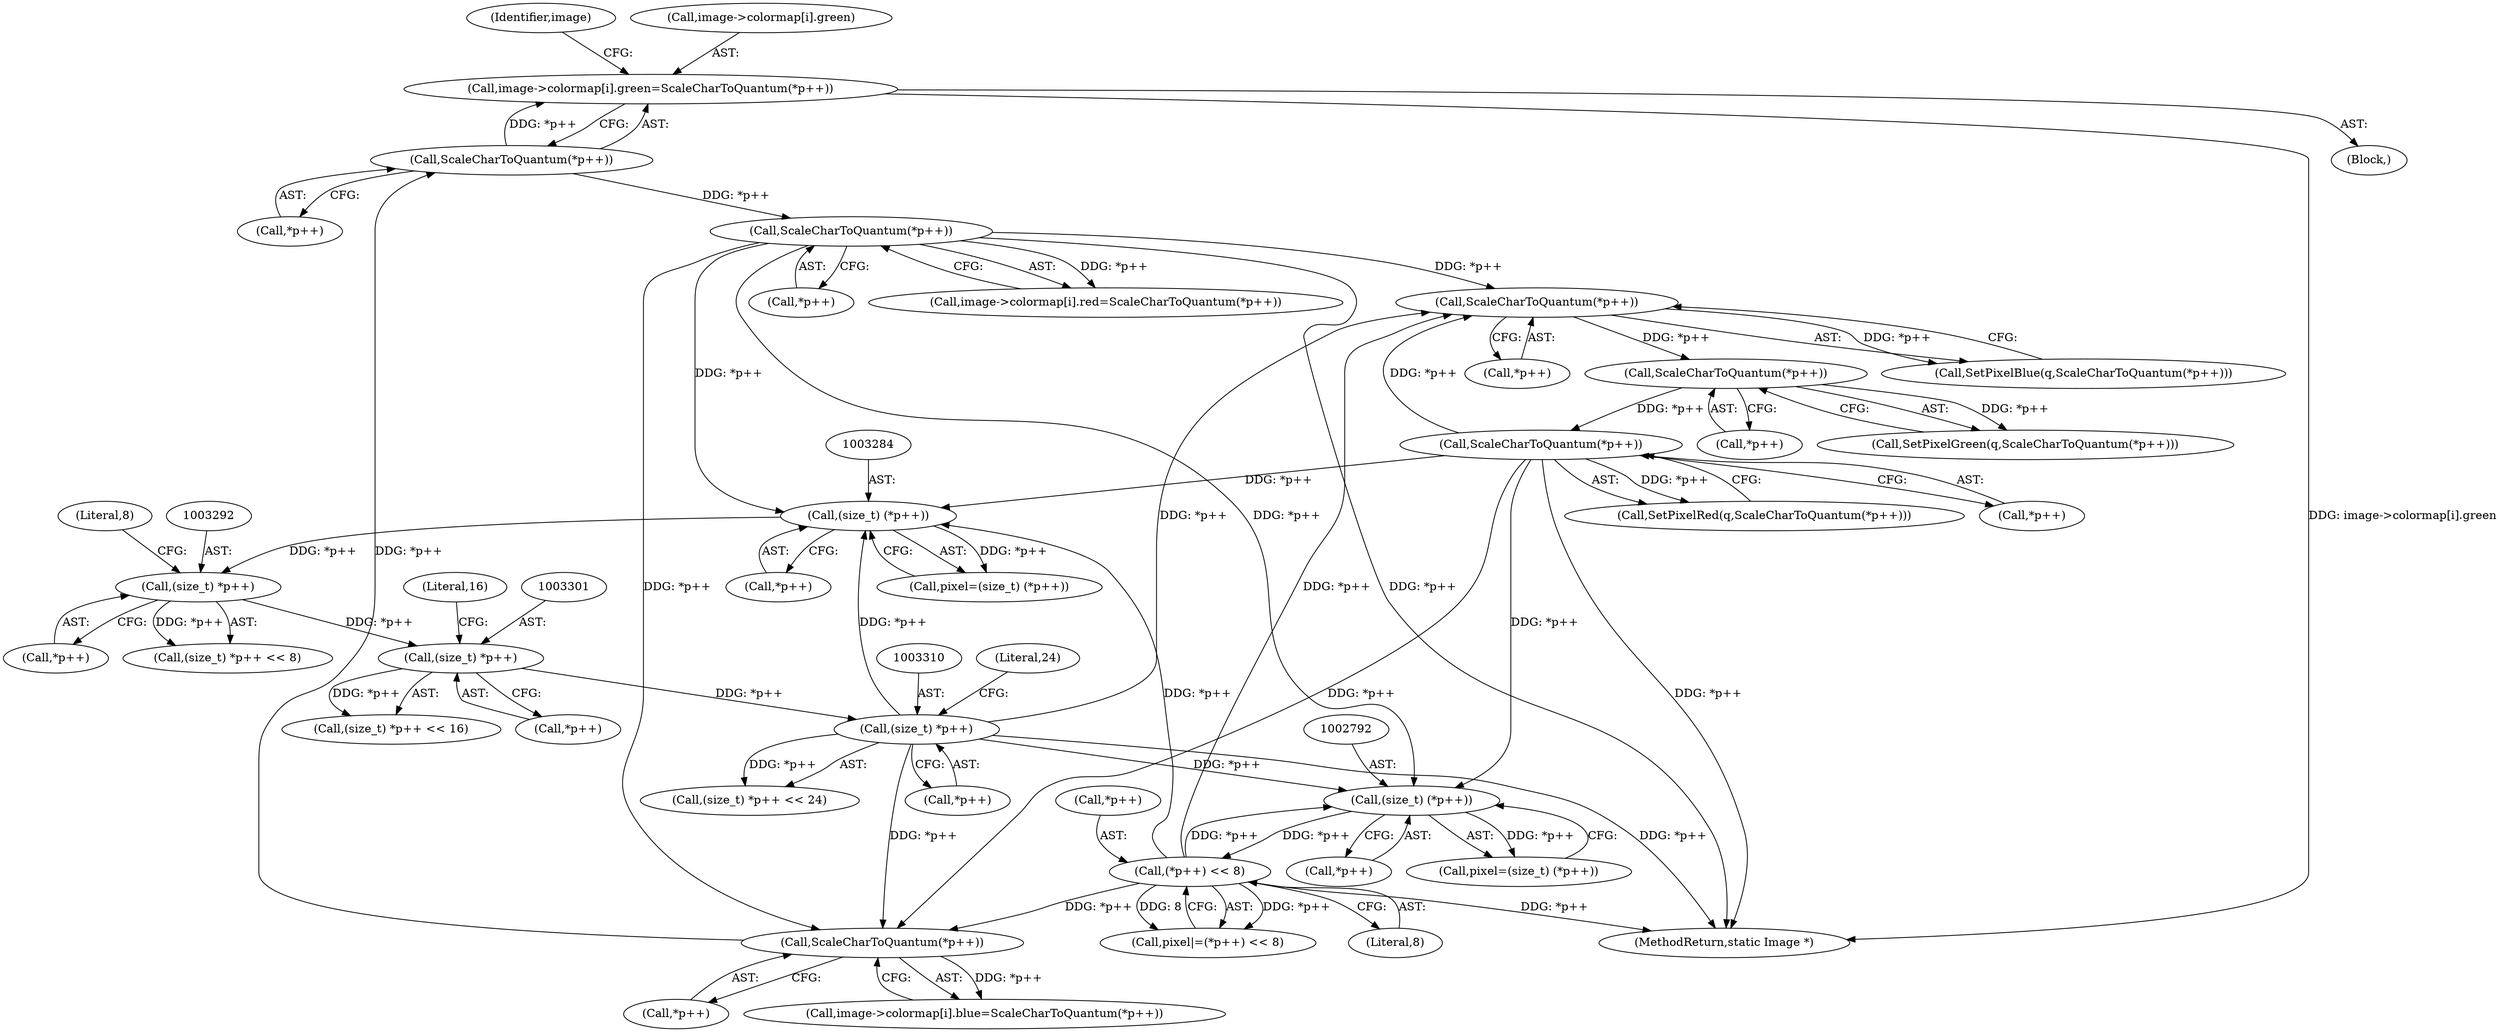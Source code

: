 digraph "0_ImageMagick_f6e9d0d9955e85bdd7540b251cd50d598dacc5e6_3@pointer" {
"1001607" [label="(Call,image->colormap[i].green=ScaleCharToQuantum(*p++))"];
"1001615" [label="(Call,ScaleCharToQuantum(*p++))"];
"1001603" [label="(Call,ScaleCharToQuantum(*p++))"];
"1003132" [label="(Call,ScaleCharToQuantum(*p++))"];
"1003126" [label="(Call,ScaleCharToQuantum(*p++))"];
"1003120" [label="(Call,ScaleCharToQuantum(*p++))"];
"1003309" [label="(Call,(size_t) *p++)"];
"1003300" [label="(Call,(size_t) *p++)"];
"1003291" [label="(Call,(size_t) *p++)"];
"1003283" [label="(Call,(size_t) (*p++))"];
"1002798" [label="(Call,(*p++) << 8)"];
"1002791" [label="(Call,(size_t) (*p++))"];
"1001627" [label="(Call,ScaleCharToQuantum(*p++))"];
"1003666" [label="(MethodReturn,static Image *)"];
"1003314" [label="(Literal,24)"];
"1003124" [label="(Call,SetPixelGreen(q,ScaleCharToQuantum(*p++)))"];
"1001607" [label="(Call,image->colormap[i].green=ScaleCharToQuantum(*p++))"];
"1002798" [label="(Call,(*p++) << 8)"];
"1003120" [label="(Call,ScaleCharToQuantum(*p++))"];
"1001628" [label="(Call,*p++)"];
"1001594" [label="(Block,)"];
"1003311" [label="(Call,*p++)"];
"1001604" [label="(Call,*p++)"];
"1001615" [label="(Call,ScaleCharToQuantum(*p++))"];
"1002799" [label="(Call,*p++)"];
"1002789" [label="(Call,pixel=(size_t) (*p++))"];
"1002791" [label="(Call,(size_t) (*p++))"];
"1003293" [label="(Call,*p++)"];
"1003281" [label="(Call,pixel=(size_t) (*p++))"];
"1003296" [label="(Literal,8)"];
"1002796" [label="(Call,pixel|=(*p++) << 8)"];
"1003291" [label="(Call,(size_t) *p++)"];
"1001623" [label="(Identifier,image)"];
"1003300" [label="(Call,(size_t) *p++)"];
"1001603" [label="(Call,ScaleCharToQuantum(*p++))"];
"1001608" [label="(Call,image->colormap[i].green)"];
"1003118" [label="(Call,SetPixelBlue(q,ScaleCharToQuantum(*p++)))"];
"1003290" [label="(Call,(size_t) *p++ << 8)"];
"1003299" [label="(Call,(size_t) *p++ << 16)"];
"1003305" [label="(Literal,16)"];
"1001595" [label="(Call,image->colormap[i].blue=ScaleCharToQuantum(*p++))"];
"1002793" [label="(Call,*p++)"];
"1002802" [label="(Literal,8)"];
"1003121" [label="(Call,*p++)"];
"1003302" [label="(Call,*p++)"];
"1001616" [label="(Call,*p++)"];
"1001619" [label="(Call,image->colormap[i].red=ScaleCharToQuantum(*p++))"];
"1001627" [label="(Call,ScaleCharToQuantum(*p++))"];
"1003130" [label="(Call,SetPixelRed(q,ScaleCharToQuantum(*p++)))"];
"1003126" [label="(Call,ScaleCharToQuantum(*p++))"];
"1003308" [label="(Call,(size_t) *p++ << 24)"];
"1003309" [label="(Call,(size_t) *p++)"];
"1003132" [label="(Call,ScaleCharToQuantum(*p++))"];
"1003283" [label="(Call,(size_t) (*p++))"];
"1003127" [label="(Call,*p++)"];
"1003133" [label="(Call,*p++)"];
"1003285" [label="(Call,*p++)"];
"1001607" -> "1001594"  [label="AST: "];
"1001607" -> "1001615"  [label="CFG: "];
"1001608" -> "1001607"  [label="AST: "];
"1001615" -> "1001607"  [label="AST: "];
"1001623" -> "1001607"  [label="CFG: "];
"1001607" -> "1003666"  [label="DDG: image->colormap[i].green"];
"1001615" -> "1001607"  [label="DDG: *p++"];
"1001615" -> "1001616"  [label="CFG: "];
"1001616" -> "1001615"  [label="AST: "];
"1001603" -> "1001615"  [label="DDG: *p++"];
"1001615" -> "1001627"  [label="DDG: *p++"];
"1001603" -> "1001595"  [label="AST: "];
"1001603" -> "1001604"  [label="CFG: "];
"1001604" -> "1001603"  [label="AST: "];
"1001595" -> "1001603"  [label="CFG: "];
"1001603" -> "1001595"  [label="DDG: *p++"];
"1003132" -> "1001603"  [label="DDG: *p++"];
"1003309" -> "1001603"  [label="DDG: *p++"];
"1002798" -> "1001603"  [label="DDG: *p++"];
"1001627" -> "1001603"  [label="DDG: *p++"];
"1003132" -> "1003130"  [label="AST: "];
"1003132" -> "1003133"  [label="CFG: "];
"1003133" -> "1003132"  [label="AST: "];
"1003130" -> "1003132"  [label="CFG: "];
"1003132" -> "1003666"  [label="DDG: *p++"];
"1003132" -> "1002791"  [label="DDG: *p++"];
"1003132" -> "1003120"  [label="DDG: *p++"];
"1003132" -> "1003130"  [label="DDG: *p++"];
"1003126" -> "1003132"  [label="DDG: *p++"];
"1003132" -> "1003283"  [label="DDG: *p++"];
"1003126" -> "1003124"  [label="AST: "];
"1003126" -> "1003127"  [label="CFG: "];
"1003127" -> "1003126"  [label="AST: "];
"1003124" -> "1003126"  [label="CFG: "];
"1003126" -> "1003124"  [label="DDG: *p++"];
"1003120" -> "1003126"  [label="DDG: *p++"];
"1003120" -> "1003118"  [label="AST: "];
"1003120" -> "1003121"  [label="CFG: "];
"1003121" -> "1003120"  [label="AST: "];
"1003118" -> "1003120"  [label="CFG: "];
"1003120" -> "1003118"  [label="DDG: *p++"];
"1003309" -> "1003120"  [label="DDG: *p++"];
"1002798" -> "1003120"  [label="DDG: *p++"];
"1001627" -> "1003120"  [label="DDG: *p++"];
"1003309" -> "1003308"  [label="AST: "];
"1003309" -> "1003311"  [label="CFG: "];
"1003310" -> "1003309"  [label="AST: "];
"1003311" -> "1003309"  [label="AST: "];
"1003314" -> "1003309"  [label="CFG: "];
"1003309" -> "1003666"  [label="DDG: *p++"];
"1003309" -> "1002791"  [label="DDG: *p++"];
"1003309" -> "1003283"  [label="DDG: *p++"];
"1003309" -> "1003308"  [label="DDG: *p++"];
"1003300" -> "1003309"  [label="DDG: *p++"];
"1003300" -> "1003299"  [label="AST: "];
"1003300" -> "1003302"  [label="CFG: "];
"1003301" -> "1003300"  [label="AST: "];
"1003302" -> "1003300"  [label="AST: "];
"1003305" -> "1003300"  [label="CFG: "];
"1003300" -> "1003299"  [label="DDG: *p++"];
"1003291" -> "1003300"  [label="DDG: *p++"];
"1003291" -> "1003290"  [label="AST: "];
"1003291" -> "1003293"  [label="CFG: "];
"1003292" -> "1003291"  [label="AST: "];
"1003293" -> "1003291"  [label="AST: "];
"1003296" -> "1003291"  [label="CFG: "];
"1003291" -> "1003290"  [label="DDG: *p++"];
"1003283" -> "1003291"  [label="DDG: *p++"];
"1003283" -> "1003281"  [label="AST: "];
"1003283" -> "1003285"  [label="CFG: "];
"1003284" -> "1003283"  [label="AST: "];
"1003285" -> "1003283"  [label="AST: "];
"1003281" -> "1003283"  [label="CFG: "];
"1003283" -> "1003281"  [label="DDG: *p++"];
"1002798" -> "1003283"  [label="DDG: *p++"];
"1001627" -> "1003283"  [label="DDG: *p++"];
"1002798" -> "1002796"  [label="AST: "];
"1002798" -> "1002802"  [label="CFG: "];
"1002799" -> "1002798"  [label="AST: "];
"1002802" -> "1002798"  [label="AST: "];
"1002796" -> "1002798"  [label="CFG: "];
"1002798" -> "1003666"  [label="DDG: *p++"];
"1002798" -> "1002791"  [label="DDG: *p++"];
"1002798" -> "1002796"  [label="DDG: *p++"];
"1002798" -> "1002796"  [label="DDG: 8"];
"1002791" -> "1002798"  [label="DDG: *p++"];
"1002791" -> "1002789"  [label="AST: "];
"1002791" -> "1002793"  [label="CFG: "];
"1002792" -> "1002791"  [label="AST: "];
"1002793" -> "1002791"  [label="AST: "];
"1002789" -> "1002791"  [label="CFG: "];
"1002791" -> "1002789"  [label="DDG: *p++"];
"1001627" -> "1002791"  [label="DDG: *p++"];
"1001627" -> "1001619"  [label="AST: "];
"1001627" -> "1001628"  [label="CFG: "];
"1001628" -> "1001627"  [label="AST: "];
"1001619" -> "1001627"  [label="CFG: "];
"1001627" -> "1003666"  [label="DDG: *p++"];
"1001627" -> "1001619"  [label="DDG: *p++"];
}
